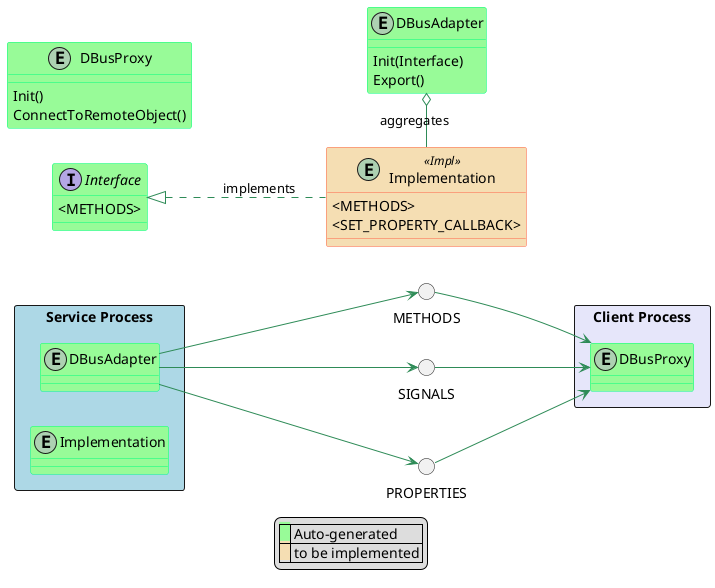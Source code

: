 @startuml
skinparam class {
BackgroundColor PaleGreen
ArrowColor SeaGreen
BorderColor SpringGreen
BackgroundColor<<Impl>> Wheat
BorderColor<<Impl>> Tomato
}

package "Client Process" <<Rectangle>> #Lavender {
  entity DBusProxy
}

package "Service Process" <<Rectangle>> #LightBlue {
  entity DBusAdapter
  entity Implementation
}

interface Interface {
 <METHODS> 
}

left to right direction

together {
() METHODS
() SIGNALS
() PROPERTIES
}

DBusAdapter -> METHODS
DBusAdapter --> SIGNALS
DBusAdapter --> PROPERTIES

METHODS -> DBusProxy 
SIGNALS --> DBusProxy 
PROPERTIES --> DBusProxy 

entity DBusAdapter {
 Init(Interface)
 Export()
}

entity DBusProxy {
 Init()
 ConnectToRemoteObject()
}

entity Implementation <<Impl>> {
 <METHODS>
 <SET_PROPERTY_CALLBACK>
}


Interface <|.. Implementation : implements
DBusAdapter o- Implementation: aggregates


legend
|<back:PaleGreen>   </back>| Auto-generated |
|<back:Wheat>   </back>| to be implemented |
endlegend

@enduml